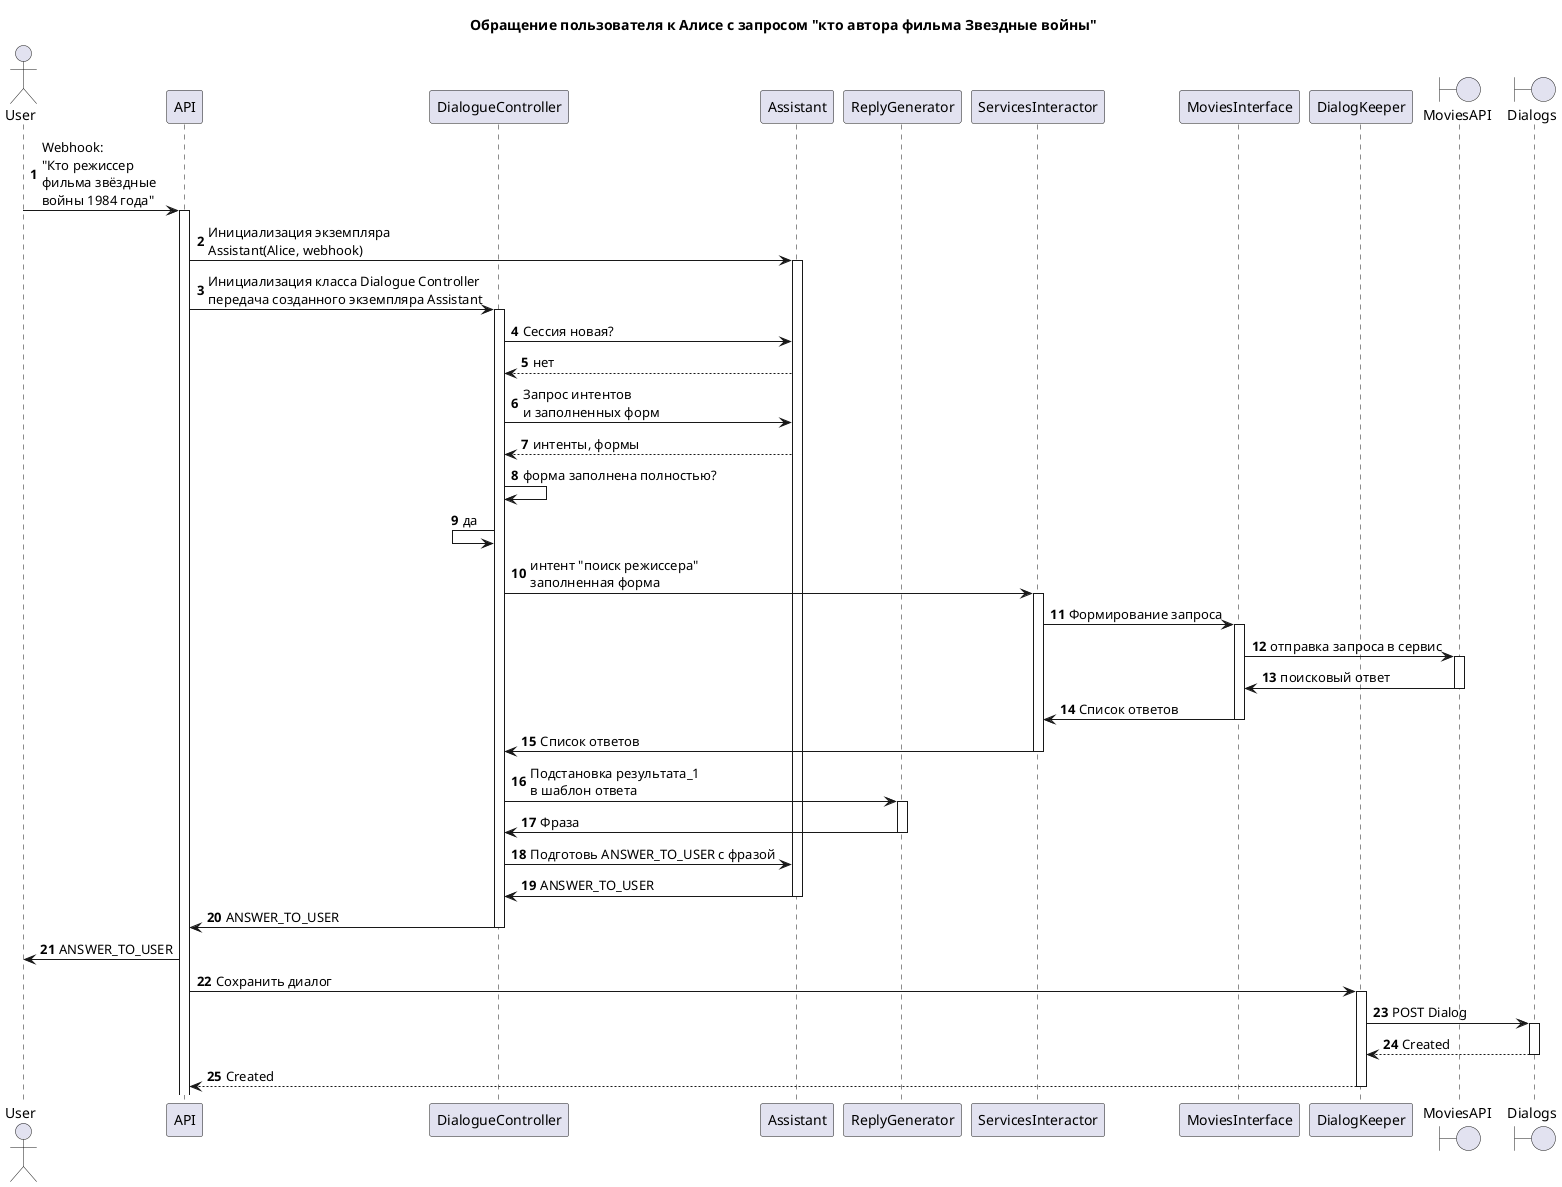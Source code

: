 @startuml "Обращение пользователя к Алисе с запросом на поиск"
autonumber

title Обращение пользователя к Алисе с запросом "кто автора фильма Звездные войны"
actor User
participant API
participant DialogueController
participant Assistant
participant ReplyGenerator
participant ServicesInteractor
participant MoviesInterface
participant DialogKeeper
boundary MoviesAPI
boundary Dialogs

' Начало процесса

User -> API++: Webhook:\n"Кто режиссер\nфильма звёздные\nвойны 1984 года"
API -> Assistant++: Инициализация экземпляра\nAssistant(Alice, webhook)
API -> DialogueController++: Инициализация класса Dialogue Controller\nпередача созданного экземпляра Assistant
DialogueController -> Assistant: Сессия новая?
Assistant --> DialogueController: нет
DialogueController -> Assistant: Запрос интентов\nи заполненных форм
Assistant --> DialogueController: интенты, формы
DialogueController -> DialogueController: форма заполнена полностью?
DialogueController <- DialogueController: да
DialogueController -> ServicesInteractor ++: интент "поиск режиссера"\nзаполненная форма
ServicesInteractor -> MoviesInterface ++: Формирование запроса
MoviesInterface -> MoviesAPI ++: отправка запроса в сервис
MoviesAPI -> MoviesInterface --: поисковый ответ
MoviesInterface -> ServicesInteractor --: Список ответов
ServicesInteractor -> DialogueController --: Список ответов
DialogueController -> ReplyGenerator ++: Подстановка результата_1\nв шаблон ответа
ReplyGenerator -> DialogueController --: Фраза
DialogueController -> Assistant: Подготовь ANSWER_TO_USER с фразой
Assistant -> DialogueController --: ANSWER_TO_USER
DialogueController -> API --: ANSWER_TO_USER
API -> User: ANSWER_TO_USER
API -> DialogKeeper ++: Сохранить диалог
DialogKeeper -> Dialogs ++: POST Dialog
Dialogs --> DialogKeeper --: Created
DialogKeeper --> API --: Created
@enduml